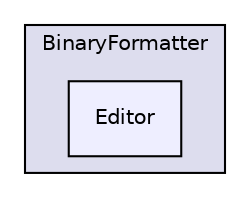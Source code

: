 digraph "Samples/BinaryFormatter/Editor" {
  compound=true
  node [ fontsize="10", fontname="Helvetica"];
  edge [ labelfontsize="10", labelfontname="Helvetica"];
  subgraph clusterdir_4572d6d5d08b754707711f067dba6c90 {
    graph [ bgcolor="#ddddee", pencolor="black", label="BinaryFormatter" fontname="Helvetica", fontsize="10", URL="dir_4572d6d5d08b754707711f067dba6c90.html"]
  dir_25e3e2938fb051aad96f831a4cc44cb9 [shape=box, label="Editor", style="filled", fillcolor="#eeeeff", pencolor="black", URL="dir_25e3e2938fb051aad96f831a4cc44cb9.html"];
  }
}
